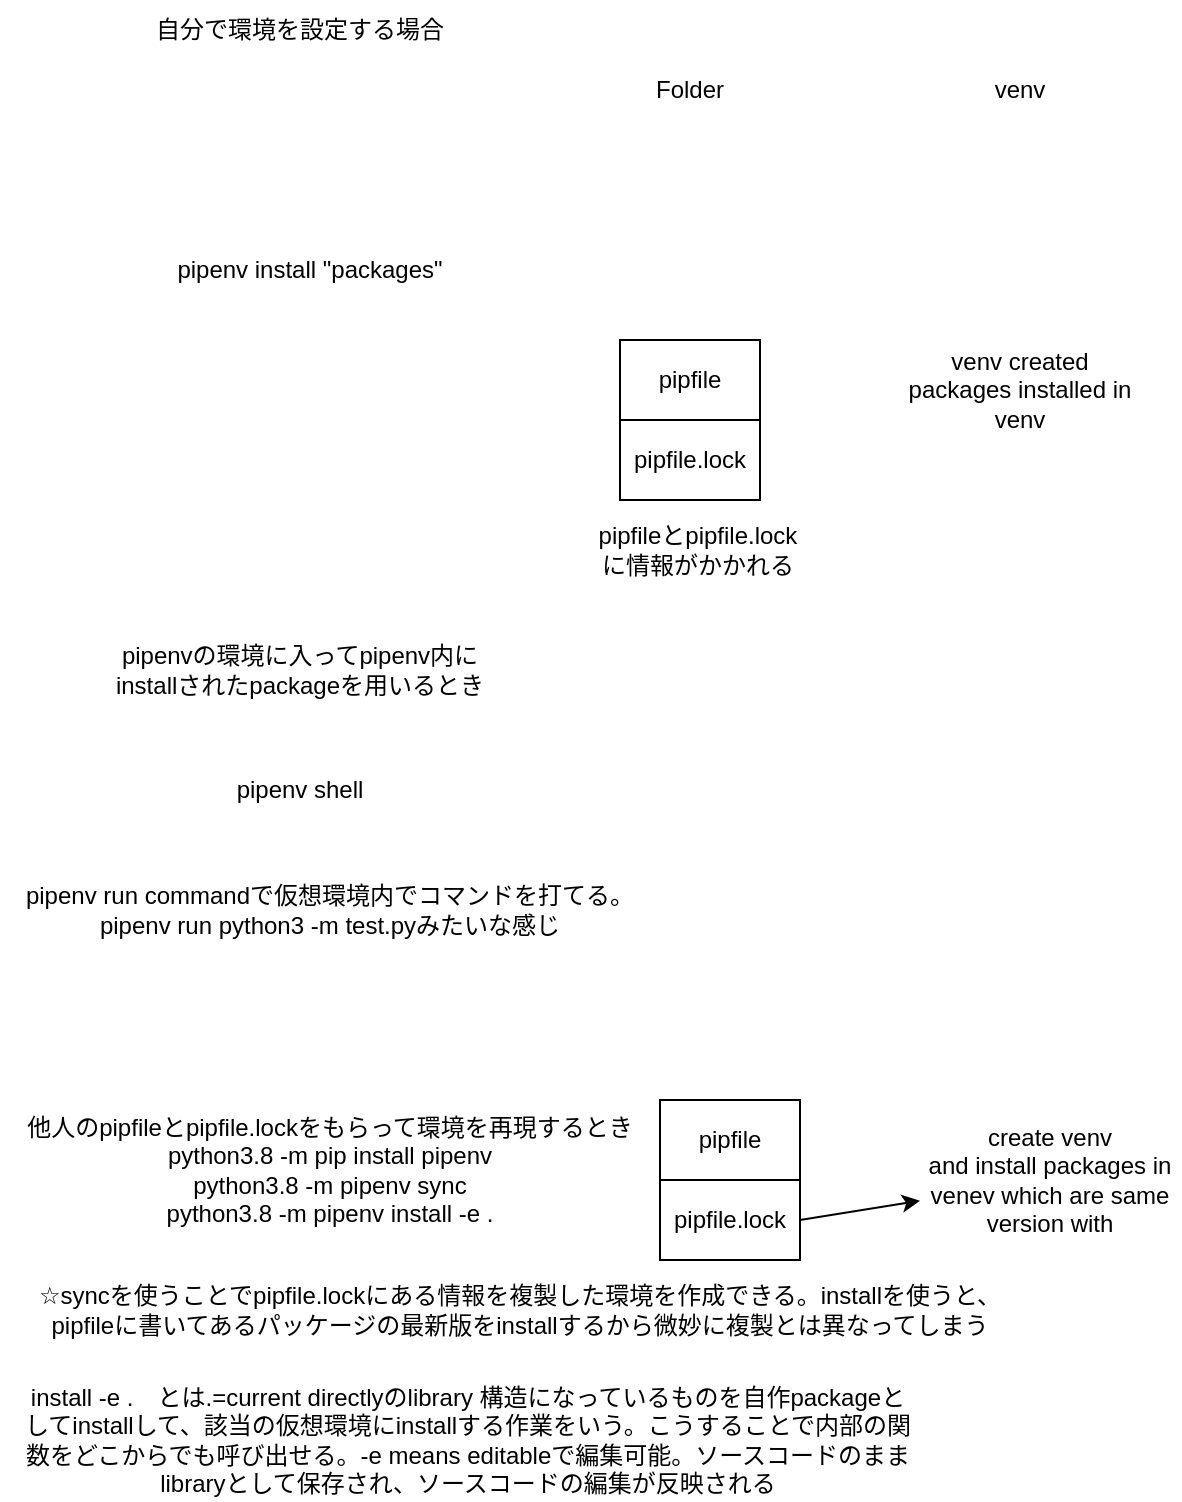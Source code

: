 <mxfile version="22.1.2" type="device">
  <diagram name="ページ1" id="Y1j2VQPb-obRdgqvu2pn">
    <mxGraphModel dx="1434" dy="836" grid="1" gridSize="10" guides="1" tooltips="1" connect="1" arrows="1" fold="1" page="1" pageScale="1" pageWidth="827" pageHeight="1169" math="0" shadow="0">
      <root>
        <mxCell id="0" />
        <mxCell id="1" parent="0" />
        <mxCell id="Iy-hIcfxYpHh1erWiFP9-1" value="pipenv install &quot;packages&quot;" style="text;html=1;strokeColor=none;fillColor=none;align=center;verticalAlign=middle;whiteSpace=wrap;rounded=0;" vertex="1" parent="1">
          <mxGeometry x="90" y="200" width="150" height="30" as="geometry" />
        </mxCell>
        <mxCell id="Iy-hIcfxYpHh1erWiFP9-5" value="pipfile" style="rounded=0;whiteSpace=wrap;html=1;" vertex="1" parent="1">
          <mxGeometry x="320" y="250" width="70" height="40" as="geometry" />
        </mxCell>
        <mxCell id="Iy-hIcfxYpHh1erWiFP9-6" value="自分で環境を設定する場合" style="text;html=1;strokeColor=none;fillColor=none;align=center;verticalAlign=middle;whiteSpace=wrap;rounded=0;" vertex="1" parent="1">
          <mxGeometry x="60" y="80" width="200" height="30" as="geometry" />
        </mxCell>
        <mxCell id="Iy-hIcfxYpHh1erWiFP9-7" value="pipfile.lock" style="rounded=0;whiteSpace=wrap;html=1;" vertex="1" parent="1">
          <mxGeometry x="320" y="290" width="70" height="40" as="geometry" />
        </mxCell>
        <mxCell id="Iy-hIcfxYpHh1erWiFP9-8" value="Folder" style="text;html=1;strokeColor=none;fillColor=none;align=center;verticalAlign=middle;whiteSpace=wrap;rounded=0;" vertex="1" parent="1">
          <mxGeometry x="325" y="110" width="60" height="30" as="geometry" />
        </mxCell>
        <mxCell id="Iy-hIcfxYpHh1erWiFP9-10" value="venv" style="text;html=1;strokeColor=none;fillColor=none;align=center;verticalAlign=middle;whiteSpace=wrap;rounded=0;" vertex="1" parent="1">
          <mxGeometry x="490" y="110" width="60" height="30" as="geometry" />
        </mxCell>
        <mxCell id="Iy-hIcfxYpHh1erWiFP9-11" value="venv created&lt;br&gt;packages installed in venv" style="text;html=1;strokeColor=none;fillColor=none;align=center;verticalAlign=middle;whiteSpace=wrap;rounded=0;" vertex="1" parent="1">
          <mxGeometry x="460" y="250" width="120" height="50" as="geometry" />
        </mxCell>
        <mxCell id="Iy-hIcfxYpHh1erWiFP9-12" value="pipfileとpipfile.lockに情報がかかれる" style="text;html=1;strokeColor=none;fillColor=none;align=center;verticalAlign=middle;whiteSpace=wrap;rounded=0;" vertex="1" parent="1">
          <mxGeometry x="304" y="340" width="110" height="30" as="geometry" />
        </mxCell>
        <mxCell id="Iy-hIcfxYpHh1erWiFP9-13" value="pipenvの環境に入ってpipenv内にinstallされたpackageを用いるとき" style="text;html=1;strokeColor=none;fillColor=none;align=center;verticalAlign=middle;whiteSpace=wrap;rounded=0;" vertex="1" parent="1">
          <mxGeometry x="60" y="400" width="200" height="30" as="geometry" />
        </mxCell>
        <mxCell id="Iy-hIcfxYpHh1erWiFP9-14" value="pipenv shell" style="text;html=1;strokeColor=none;fillColor=none;align=center;verticalAlign=middle;whiteSpace=wrap;rounded=0;" vertex="1" parent="1">
          <mxGeometry x="110" y="460" width="100" height="30" as="geometry" />
        </mxCell>
        <mxCell id="Iy-hIcfxYpHh1erWiFP9-15" value="pipenv run commandで仮想環境内でコマンドを打てる。&lt;br&gt;pipenv run python3 -m test.pyみたいな感じ" style="text;html=1;strokeColor=none;fillColor=none;align=center;verticalAlign=middle;whiteSpace=wrap;rounded=0;" vertex="1" parent="1">
          <mxGeometry x="10" y="520" width="330" height="30" as="geometry" />
        </mxCell>
        <mxCell id="Iy-hIcfxYpHh1erWiFP9-16" value="他人のpipfileとpipfile.lockをもらって環境を再現するとき&lt;br&gt;python3.8 -m pip install pipenv &lt;br&gt;python3.8 -m pipenv sync &lt;br&gt;python3.8 -m pipenv install -e ." style="text;html=1;strokeColor=none;fillColor=none;align=center;verticalAlign=middle;whiteSpace=wrap;rounded=0;" vertex="1" parent="1">
          <mxGeometry x="10" y="630" width="330" height="70" as="geometry" />
        </mxCell>
        <mxCell id="Iy-hIcfxYpHh1erWiFP9-17" value="☆syncを使うことでpipfile.lockにある情報を複製した環境を作成できる。installを使うと、pipfileに書いてあるパッケージの最新版をinstallするから微妙に複製とは異なってしまう" style="text;html=1;strokeColor=none;fillColor=none;align=center;verticalAlign=middle;whiteSpace=wrap;rounded=0;" vertex="1" parent="1">
          <mxGeometry x="20" y="720" width="500" height="30" as="geometry" />
        </mxCell>
        <mxCell id="Iy-hIcfxYpHh1erWiFP9-18" value="install -e .　とは.=current directlyのlibrary 構造になっているものを自作packageとしてinstallして、該当の仮想環境にinstallする作業をいう。こうすることで内部の関数をどこからでも呼び出せる。-e means editableで編集可能。ソースコードのままlibraryとして保存され、ソースコードの編集が反映される" style="text;html=1;strokeColor=none;fillColor=none;align=center;verticalAlign=middle;whiteSpace=wrap;rounded=0;" vertex="1" parent="1">
          <mxGeometry x="20" y="770" width="447.5" height="60" as="geometry" />
        </mxCell>
        <mxCell id="Iy-hIcfxYpHh1erWiFP9-19" value="pipfile" style="rounded=0;whiteSpace=wrap;html=1;" vertex="1" parent="1">
          <mxGeometry x="340" y="630" width="70" height="40" as="geometry" />
        </mxCell>
        <mxCell id="Iy-hIcfxYpHh1erWiFP9-20" value="pipfile.lock" style="rounded=0;whiteSpace=wrap;html=1;" vertex="1" parent="1">
          <mxGeometry x="340" y="670" width="70" height="40" as="geometry" />
        </mxCell>
        <mxCell id="Iy-hIcfxYpHh1erWiFP9-22" value="" style="endArrow=classic;html=1;rounded=0;" edge="1" parent="1" target="Iy-hIcfxYpHh1erWiFP9-23">
          <mxGeometry width="50" height="50" relative="1" as="geometry">
            <mxPoint x="410" y="690" as="sourcePoint" />
            <mxPoint x="500" y="670" as="targetPoint" />
          </mxGeometry>
        </mxCell>
        <mxCell id="Iy-hIcfxYpHh1erWiFP9-23" value="create venv&lt;br&gt;and install packages in venev which are same version with" style="text;html=1;strokeColor=none;fillColor=none;align=center;verticalAlign=middle;whiteSpace=wrap;rounded=0;" vertex="1" parent="1">
          <mxGeometry x="470" y="655" width="130" height="30" as="geometry" />
        </mxCell>
      </root>
    </mxGraphModel>
  </diagram>
</mxfile>
